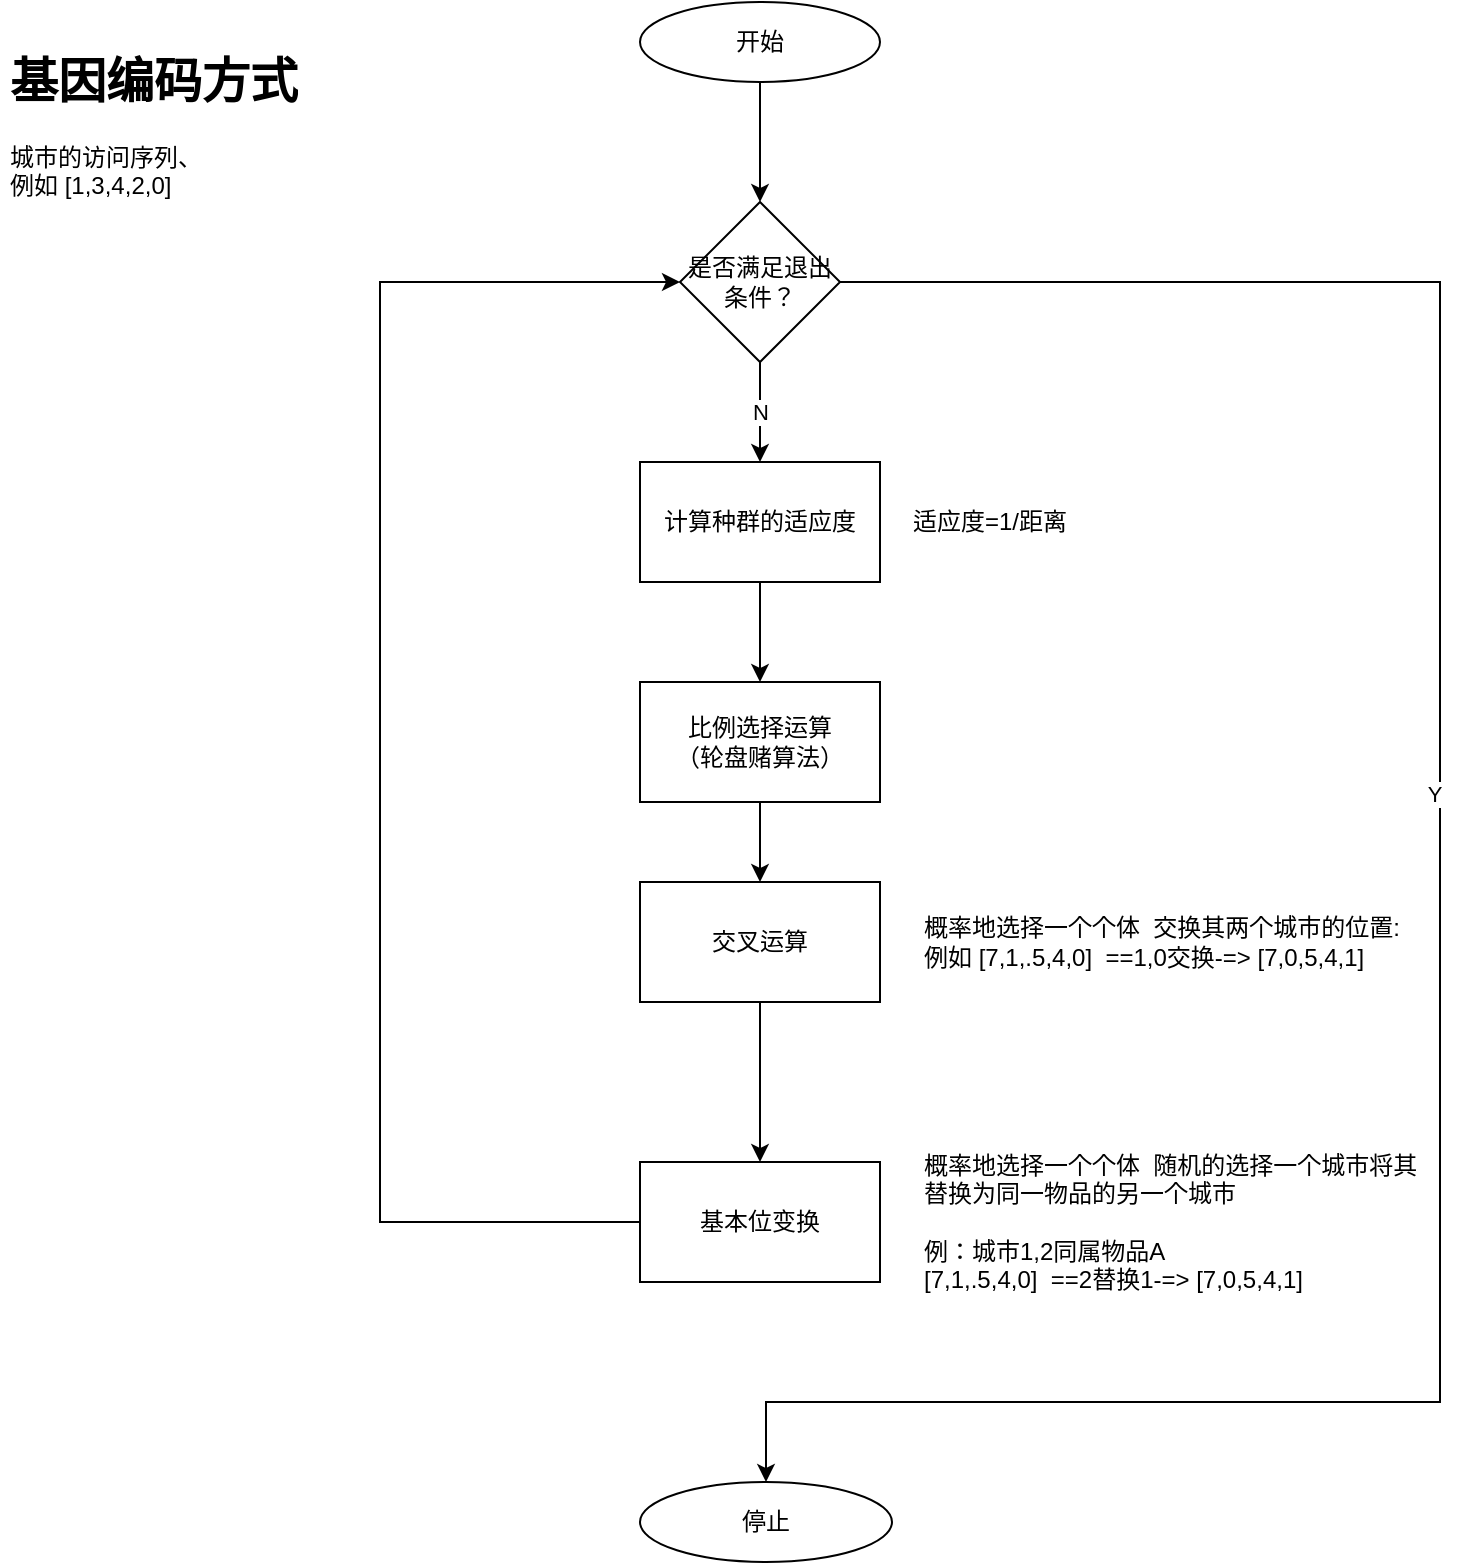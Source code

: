 <mxfile version="13.10.0" type="embed">
    <diagram id="OLvkZmB6lZHWCmhTik2p" name="第 1 页">
        <mxGraphModel dx="1783" dy="1150" grid="1" gridSize="10" guides="1" tooltips="1" connect="1" arrows="1" fold="1" page="1" pageScale="1" pageWidth="827" pageHeight="1169" math="0" shadow="0">
            <root>
                <mxCell id="0"/>
                <mxCell id="1" parent="0"/>
                <mxCell id="4" value="" style="edgeStyle=orthogonalEdgeStyle;rounded=0;orthogonalLoop=1;jettySize=auto;html=1;" edge="1" parent="1" source="2" target="3">
                    <mxGeometry relative="1" as="geometry"/>
                </mxCell>
                <mxCell id="2" value="开始" style="ellipse;whiteSpace=wrap;html=1;" vertex="1" parent="1">
                    <mxGeometry x="340" y="120" width="120" height="40" as="geometry"/>
                </mxCell>
                <mxCell id="6" value="N" style="edgeStyle=orthogonalEdgeStyle;rounded=0;orthogonalLoop=1;jettySize=auto;html=1;" edge="1" parent="1" source="3" target="5">
                    <mxGeometry relative="1" as="geometry"/>
                </mxCell>
                <mxCell id="24" style="edgeStyle=orthogonalEdgeStyle;rounded=0;orthogonalLoop=1;jettySize=auto;html=1;" edge="1" parent="1" source="3" target="25">
                    <mxGeometry relative="1" as="geometry">
                        <mxPoint x="400" y="920" as="targetPoint"/>
                        <Array as="points">
                            <mxPoint x="740" y="260"/>
                            <mxPoint x="740" y="820"/>
                            <mxPoint x="403" y="820"/>
                        </Array>
                    </mxGeometry>
                </mxCell>
                <mxCell id="26" value="Y" style="edgeLabel;html=1;align=center;verticalAlign=middle;resizable=0;points=[];" vertex="1" connectable="0" parent="24">
                    <mxGeometry x="-0.101" y="-3" relative="1" as="geometry">
                        <mxPoint as="offset"/>
                    </mxGeometry>
                </mxCell>
                <mxCell id="3" value="是否满足退出条件？" style="rhombus;whiteSpace=wrap;html=1;" vertex="1" parent="1">
                    <mxGeometry x="360" y="220" width="80" height="80" as="geometry"/>
                </mxCell>
                <mxCell id="9" value="" style="edgeStyle=orthogonalEdgeStyle;rounded=0;orthogonalLoop=1;jettySize=auto;html=1;" edge="1" parent="1" source="5" target="8">
                    <mxGeometry relative="1" as="geometry"/>
                </mxCell>
                <mxCell id="5" value="计算种群的适应度" style="whiteSpace=wrap;html=1;" vertex="1" parent="1">
                    <mxGeometry x="340" y="350" width="120" height="60" as="geometry"/>
                </mxCell>
                <mxCell id="7" value="适应度=1/距离" style="text;html=1;strokeColor=none;fillColor=none;align=center;verticalAlign=middle;whiteSpace=wrap;rounded=0;" vertex="1" parent="1">
                    <mxGeometry x="470" y="370" width="90" height="20" as="geometry"/>
                </mxCell>
                <mxCell id="12" value="" style="edgeStyle=orthogonalEdgeStyle;rounded=0;orthogonalLoop=1;jettySize=auto;html=1;" edge="1" parent="1" source="8" target="11">
                    <mxGeometry relative="1" as="geometry"/>
                </mxCell>
                <mxCell id="8" value="比例选择运算&lt;br&gt;（轮盘赌算法）" style="whiteSpace=wrap;html=1;" vertex="1" parent="1">
                    <mxGeometry x="340" y="460" width="120" height="60" as="geometry"/>
                </mxCell>
                <mxCell id="10" value="&lt;h1&gt;基因编码方式&lt;/h1&gt;&lt;div&gt;城市的访问序列、&lt;/div&gt;&lt;div&gt;例如 [1,3,4,2,0]&lt;/div&gt;" style="text;html=1;strokeColor=none;fillColor=none;spacing=5;spacingTop=-20;whiteSpace=wrap;overflow=hidden;rounded=0;" vertex="1" parent="1">
                    <mxGeometry x="20" y="140" width="190" height="120" as="geometry"/>
                </mxCell>
                <mxCell id="16" value="" style="edgeStyle=orthogonalEdgeStyle;rounded=0;orthogonalLoop=1;jettySize=auto;html=1;" edge="1" parent="1" source="11" target="15">
                    <mxGeometry relative="1" as="geometry"/>
                </mxCell>
                <mxCell id="11" value="交叉运算" style="whiteSpace=wrap;html=1;" vertex="1" parent="1">
                    <mxGeometry x="340" y="560" width="120" height="60" as="geometry"/>
                </mxCell>
                <mxCell id="13" value="概率地选择一个个体&amp;nbsp; 交换其两个城市的位置:&lt;br&gt;例如 [7,1,.5,4,0]&amp;nbsp; ==1,0交换-=&amp;gt; [7,0,5,4,1]" style="text;html=1;strokeColor=none;fillColor=none;align=left;verticalAlign=middle;whiteSpace=wrap;rounded=0;" vertex="1" parent="1">
                    <mxGeometry x="480" y="580" width="250" height="20" as="geometry"/>
                </mxCell>
                <mxCell id="22" value="" style="edgeStyle=orthogonalEdgeStyle;rounded=0;orthogonalLoop=1;jettySize=auto;html=1;entryX=0;entryY=0.5;entryDx=0;entryDy=0;" edge="1" parent="1" source="15" target="3">
                    <mxGeometry relative="1" as="geometry">
                        <mxPoint x="400" y="840" as="targetPoint"/>
                        <Array as="points">
                            <mxPoint x="210" y="730"/>
                            <mxPoint x="210" y="260"/>
                        </Array>
                    </mxGeometry>
                </mxCell>
                <mxCell id="15" value="基本位变换" style="whiteSpace=wrap;html=1;" vertex="1" parent="1">
                    <mxGeometry x="340" y="700" width="120" height="60" as="geometry"/>
                </mxCell>
                <mxCell id="17" value="概率地选择一个个体&amp;nbsp; 随机的选择一个城市将其替换为同一物品的另一个城市&lt;br&gt;&lt;br&gt;例：城市1,2同属物品A&lt;br&gt;[7,1,.5,4,0]&amp;nbsp; ==2替换1-=&amp;gt; [7,0,5,4,1]" style="text;html=1;strokeColor=none;fillColor=none;align=left;verticalAlign=middle;whiteSpace=wrap;rounded=0;" vertex="1" parent="1">
                    <mxGeometry x="480" y="720" width="250" height="20" as="geometry"/>
                </mxCell>
                <mxCell id="25" value="停止" style="ellipse;whiteSpace=wrap;html=1;" vertex="1" parent="1">
                    <mxGeometry x="340" y="860" width="126" height="40" as="geometry"/>
                </mxCell>
            </root>
        </mxGraphModel>
    </diagram>
</mxfile>